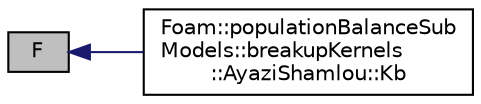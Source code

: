 digraph "F"
{
  bgcolor="transparent";
  edge [fontname="Helvetica",fontsize="10",labelfontname="Helvetica",labelfontsize="10"];
  node [fontname="Helvetica",fontsize="10",shape=record];
  rankdir="LR";
  Node20 [label="F",height=0.2,width=0.4,color="black", fillcolor="grey75", style="filled", fontcolor="black"];
  Node20 -> Node21 [dir="back",color="midnightblue",fontsize="10",style="solid",fontname="Helvetica"];
  Node21 [label="Foam::populationBalanceSub\lModels::breakupKernels\l::AyaziShamlou::Kb",height=0.2,width=0.4,color="black",URL="$a02108.html#a946b65699921072f6210c5f83054e8a1",tooltip="Breakup kernel. "];
}
